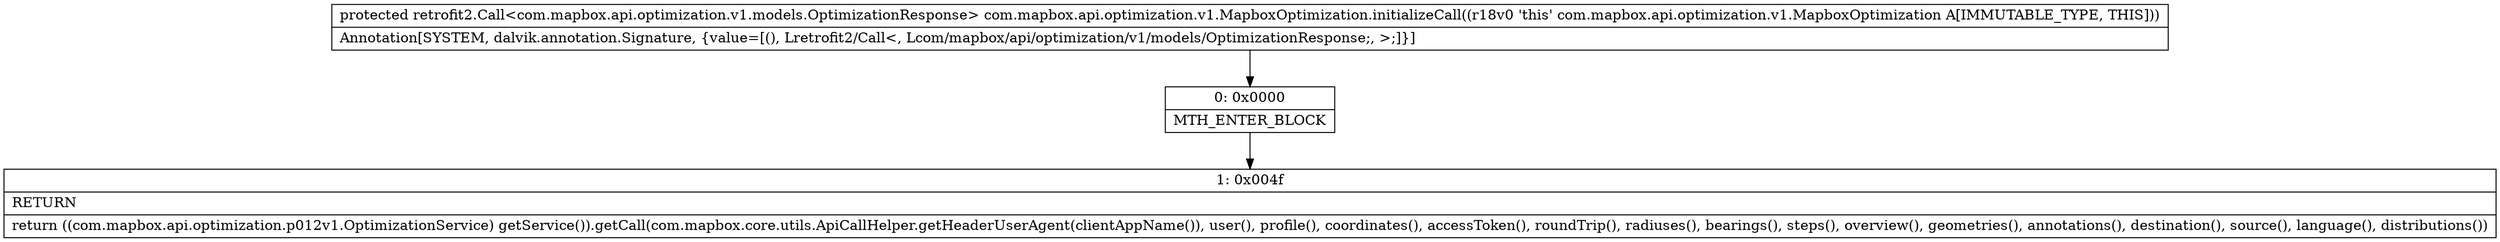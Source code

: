 digraph "CFG forcom.mapbox.api.optimization.v1.MapboxOptimization.initializeCall()Lretrofit2\/Call;" {
Node_0 [shape=record,label="{0\:\ 0x0000|MTH_ENTER_BLOCK\l}"];
Node_1 [shape=record,label="{1\:\ 0x004f|RETURN\l|return ((com.mapbox.api.optimization.p012v1.OptimizationService) getService()).getCall(com.mapbox.core.utils.ApiCallHelper.getHeaderUserAgent(clientAppName()), user(), profile(), coordinates(), accessToken(), roundTrip(), radiuses(), bearings(), steps(), overview(), geometries(), annotations(), destination(), source(), language(), distributions())\l}"];
MethodNode[shape=record,label="{protected retrofit2.Call\<com.mapbox.api.optimization.v1.models.OptimizationResponse\> com.mapbox.api.optimization.v1.MapboxOptimization.initializeCall((r18v0 'this' com.mapbox.api.optimization.v1.MapboxOptimization A[IMMUTABLE_TYPE, THIS]))  | Annotation[SYSTEM, dalvik.annotation.Signature, \{value=[(), Lretrofit2\/Call\<, Lcom\/mapbox\/api\/optimization\/v1\/models\/OptimizationResponse;, \>;]\}]\l}"];
MethodNode -> Node_0;
Node_0 -> Node_1;
}

